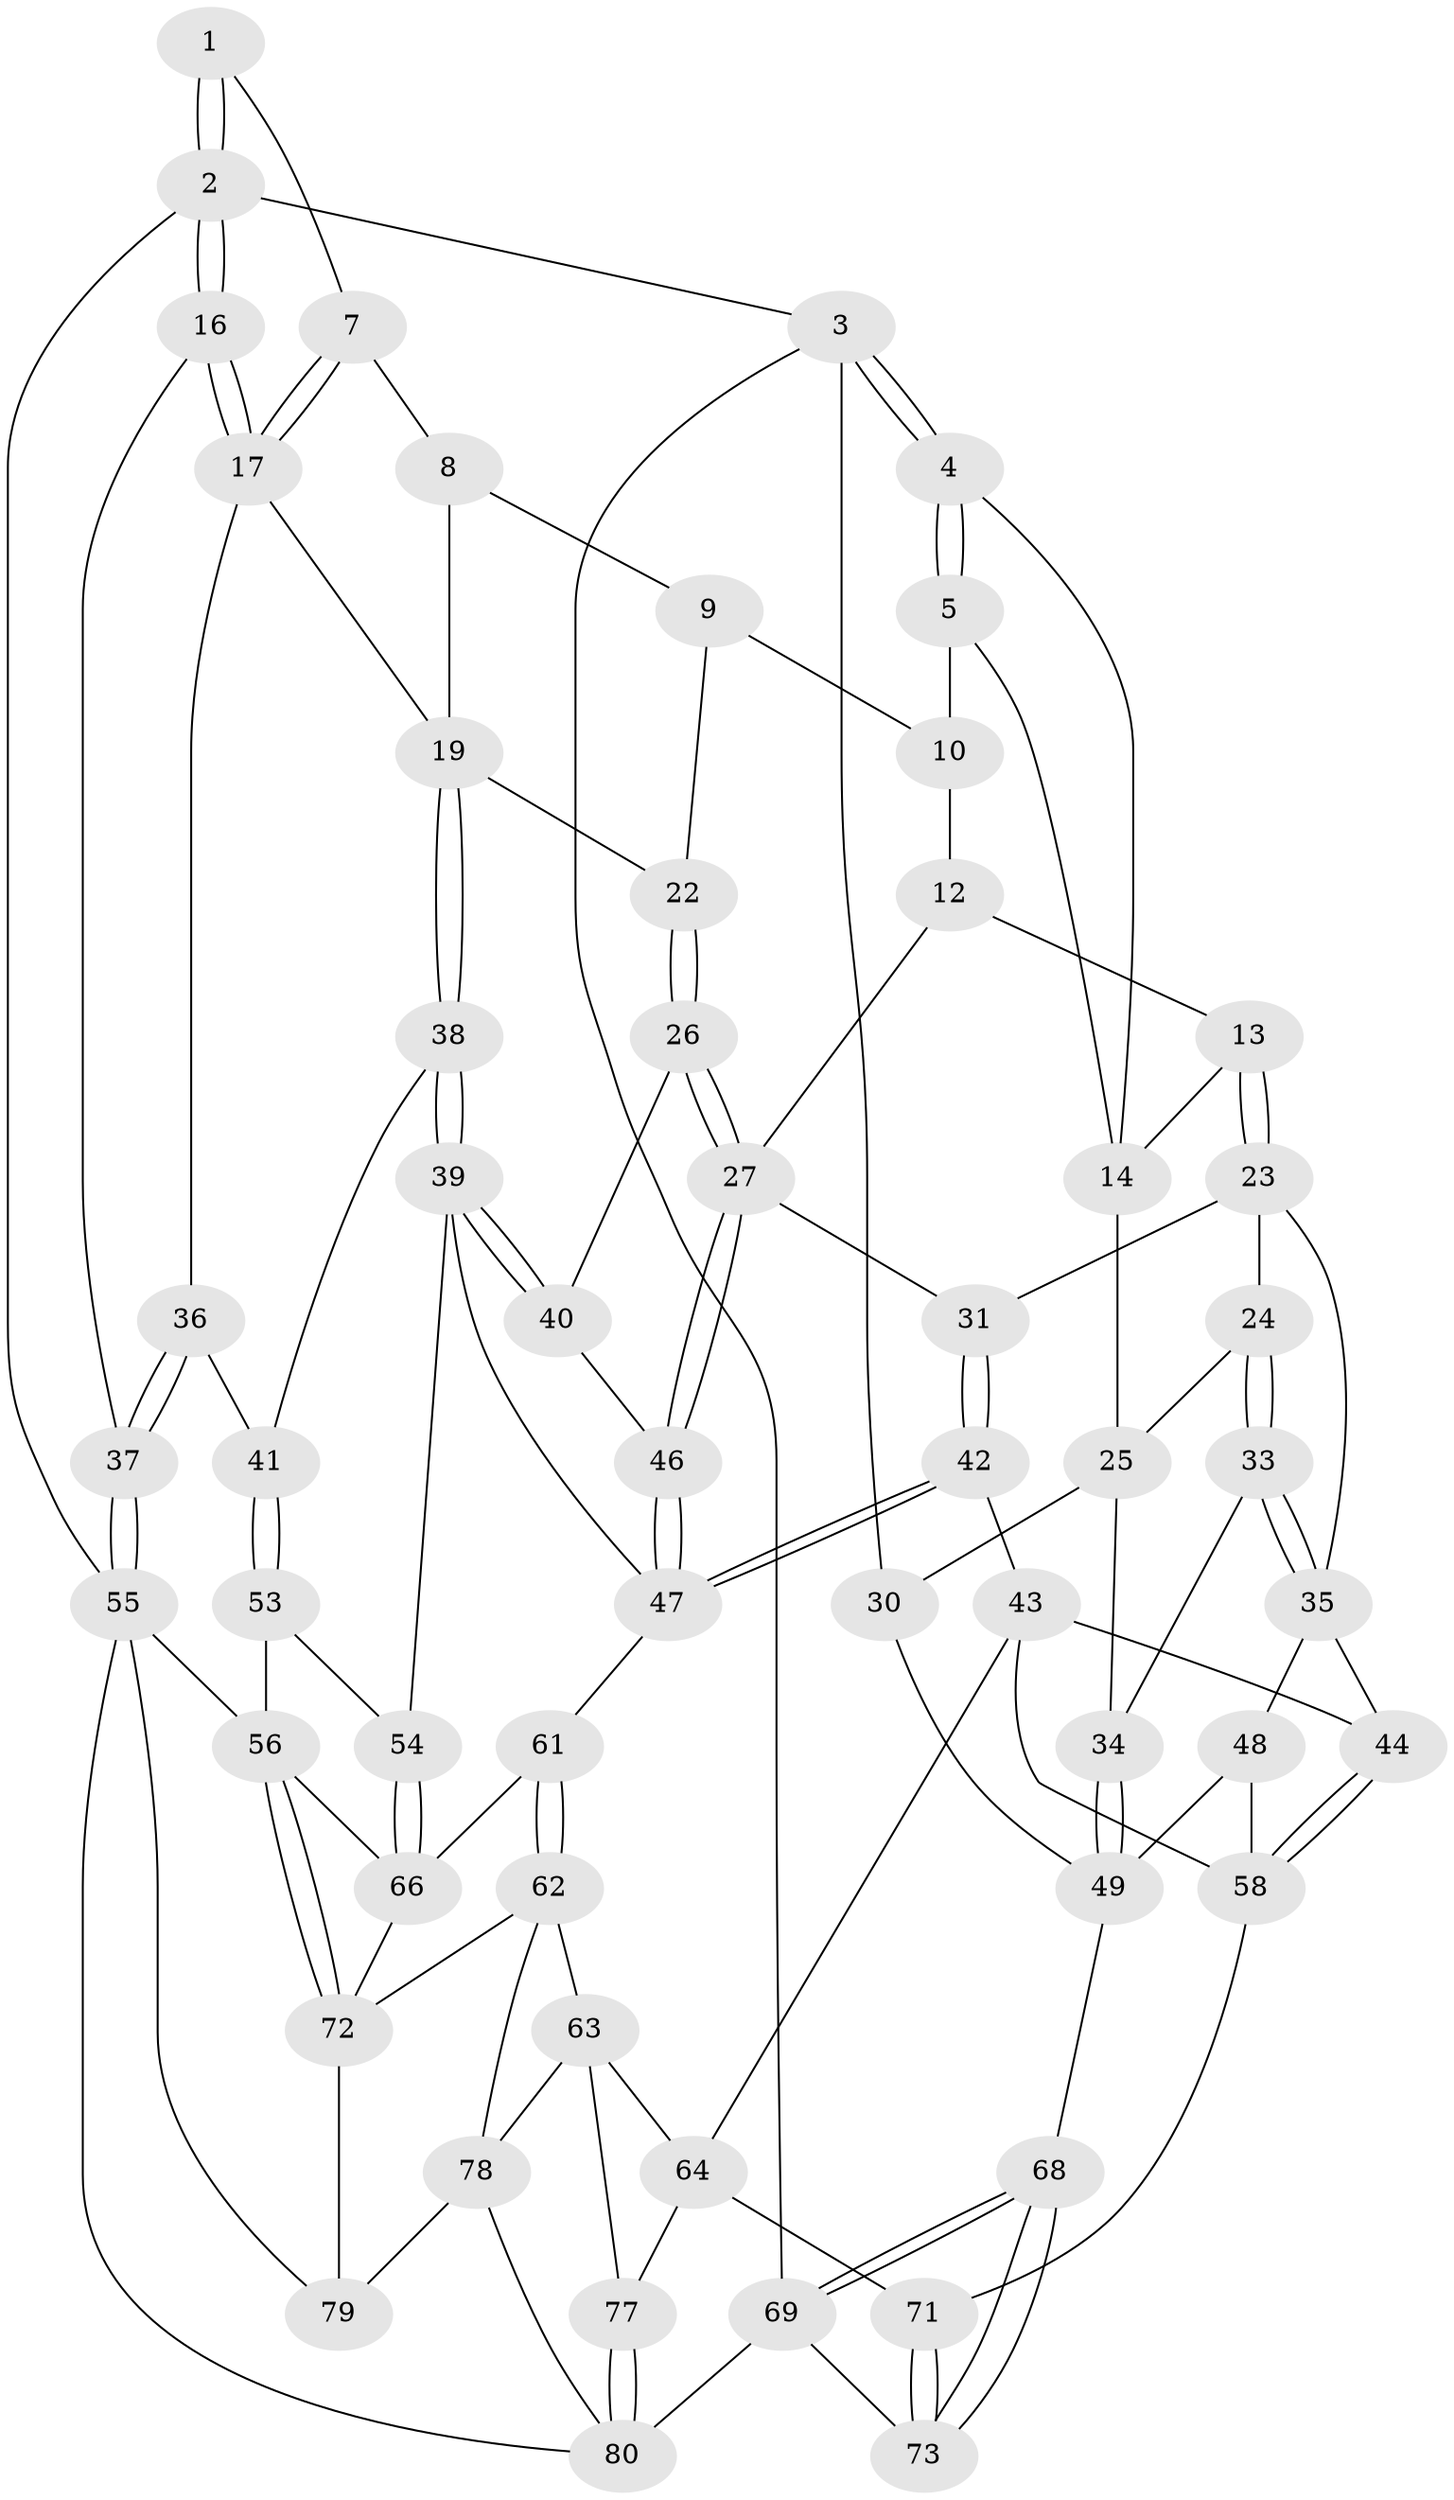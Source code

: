 // Generated by graph-tools (version 1.1) at 2025/24/03/03/25 07:24:39]
// undirected, 58 vertices, 129 edges
graph export_dot {
graph [start="1"]
  node [color=gray90,style=filled];
  1 [pos="+0.7688811689052708+0"];
  2 [pos="+1+0"];
  3 [pos="+0+0"];
  4 [pos="+0+0"];
  5 [pos="+0.18050683272274998+0",super="+6"];
  7 [pos="+0.760294360817542+0"];
  8 [pos="+0.7502945024368811+0"];
  9 [pos="+0.6221298087357434+0.09037238982046732",super="+21"];
  10 [pos="+0.42955395870506824+0",super="+11"];
  12 [pos="+0.39356380752925024+0.16052516275381745"];
  13 [pos="+0.3360485048401004+0.1430565169093919"];
  14 [pos="+0.2945535875307061+0.036770632805724145",super="+15"];
  16 [pos="+1+0"];
  17 [pos="+0.8384592066366626+0.06548045024214787",super="+18"];
  19 [pos="+0.7270019036092216+0.2163449599687451",super="+20"];
  22 [pos="+0.6248450821708175+0.20678608251252265"];
  23 [pos="+0.2310144143448743+0.19817874852054462",super="+32"];
  24 [pos="+0.19112485449833358+0.1945471766572025"];
  25 [pos="+0.1850566876597381+0.19004803969465875",super="+29"];
  26 [pos="+0.6118534114952655+0.22910906139827278"];
  27 [pos="+0.5204847072558216+0.31906900181824516",super="+28"];
  30 [pos="+0+0.2967607311913016"];
  31 [pos="+0.34318283991006965+0.2967604862443801"];
  33 [pos="+0.1544263979962943+0.3450747654318887"];
  34 [pos="+0.11116729208869539+0.34103236737524645"];
  35 [pos="+0.21550754455490703+0.40871150381976296",super="+45"];
  36 [pos="+1+0.2666910388926441"];
  37 [pos="+1+0.2652774521882216"];
  38 [pos="+0.7706451175600757+0.38847941497177907"];
  39 [pos="+0.7422125234316542+0.40690583965364024",super="+51"];
  40 [pos="+0.6817055864141731+0.3482027445349785"];
  41 [pos="+0.8577530059269038+0.38383632750023217"];
  42 [pos="+0.40967261352326717+0.4222211370509735"];
  43 [pos="+0.3945849861737263+0.4307966254486277",super="+60"];
  44 [pos="+0.24717831731407477+0.43875144322036636"];
  46 [pos="+0.5123640564719378+0.3590172809880285"];
  47 [pos="+0.49642545866128956+0.4136859948095147",super="+52"];
  48 [pos="+0.06891599679414416+0.5771590377234649"];
  49 [pos="+0.04439500018449348+0.575184375976881",super="+50"];
  53 [pos="+0.8738590332658634+0.46812728118826397"];
  54 [pos="+0.7187100971277085+0.5442298778963551"];
  55 [pos="+1+0.5863893915605268",super="+65"];
  56 [pos="+0.9711501224357343+0.6060723111938264",super="+57"];
  58 [pos="+0.2857468643143642+0.5759029379494585",super="+59"];
  61 [pos="+0.5788872224727846+0.6242158611391473"];
  62 [pos="+0.5042107566137984+0.68430240979012",super="+75"];
  63 [pos="+0.48811922061988505+0.6855453644461305",super="+76"];
  64 [pos="+0.3912367164564545+0.6710788488879218",super="+70"];
  66 [pos="+0.7084753248796256+0.5954369046764727",super="+67"];
  68 [pos="+0+0.7486075651909186"];
  69 [pos="+0+1",super="+82"];
  71 [pos="+0.21111340585285948+0.7498302822652482"];
  72 [pos="+0.8001256414165197+0.8464231296233643",super="+74"];
  73 [pos="+0.14027491779895115+0.8438497417866699"];
  77 [pos="+0.3642859573390208+0.9065676839689617"];
  78 [pos="+0.5313624703772641+0.8369256260821138",super="+83"];
  79 [pos="+0.924337554054594+1"];
  80 [pos="+0.33603121003366276+1",super="+81"];
  1 -- 2;
  1 -- 2;
  1 -- 7;
  2 -- 3;
  2 -- 16;
  2 -- 16;
  2 -- 55;
  3 -- 4;
  3 -- 4;
  3 -- 30;
  3 -- 69;
  4 -- 5;
  4 -- 5;
  4 -- 14;
  5 -- 14;
  5 -- 10;
  7 -- 8;
  7 -- 17;
  7 -- 17;
  8 -- 9;
  8 -- 19;
  9 -- 10 [weight=2];
  9 -- 22;
  10 -- 12;
  12 -- 13;
  12 -- 27;
  13 -- 14;
  13 -- 23;
  13 -- 23;
  14 -- 25;
  16 -- 17;
  16 -- 17;
  16 -- 37;
  17 -- 19;
  17 -- 36;
  19 -- 38;
  19 -- 38;
  19 -- 22;
  22 -- 26;
  22 -- 26;
  23 -- 24;
  23 -- 35;
  23 -- 31;
  24 -- 25;
  24 -- 33;
  24 -- 33;
  25 -- 34;
  25 -- 30;
  26 -- 27;
  26 -- 27;
  26 -- 40;
  27 -- 46;
  27 -- 46;
  27 -- 31;
  30 -- 49;
  31 -- 42;
  31 -- 42;
  33 -- 34;
  33 -- 35;
  33 -- 35;
  34 -- 49;
  34 -- 49;
  35 -- 48;
  35 -- 44;
  36 -- 37;
  36 -- 37;
  36 -- 41;
  37 -- 55;
  37 -- 55;
  38 -- 39;
  38 -- 39;
  38 -- 41;
  39 -- 40;
  39 -- 40;
  39 -- 47;
  39 -- 54;
  40 -- 46;
  41 -- 53;
  41 -- 53;
  42 -- 43;
  42 -- 47;
  42 -- 47;
  43 -- 44;
  43 -- 64;
  43 -- 58;
  44 -- 58;
  44 -- 58;
  46 -- 47;
  46 -- 47;
  47 -- 61;
  48 -- 49;
  48 -- 58;
  49 -- 68;
  53 -- 54;
  53 -- 56;
  54 -- 66;
  54 -- 66;
  55 -- 56;
  55 -- 80;
  55 -- 79;
  56 -- 72;
  56 -- 72;
  56 -- 66;
  58 -- 71;
  61 -- 62;
  61 -- 62;
  61 -- 66;
  62 -- 63;
  62 -- 78;
  62 -- 72;
  63 -- 64;
  63 -- 77;
  63 -- 78;
  64 -- 77;
  64 -- 71;
  66 -- 72;
  68 -- 69;
  68 -- 69;
  68 -- 73;
  68 -- 73;
  69 -- 73;
  69 -- 80 [weight=2];
  71 -- 73;
  71 -- 73;
  72 -- 79;
  77 -- 80;
  77 -- 80;
  78 -- 80;
  78 -- 79;
}
